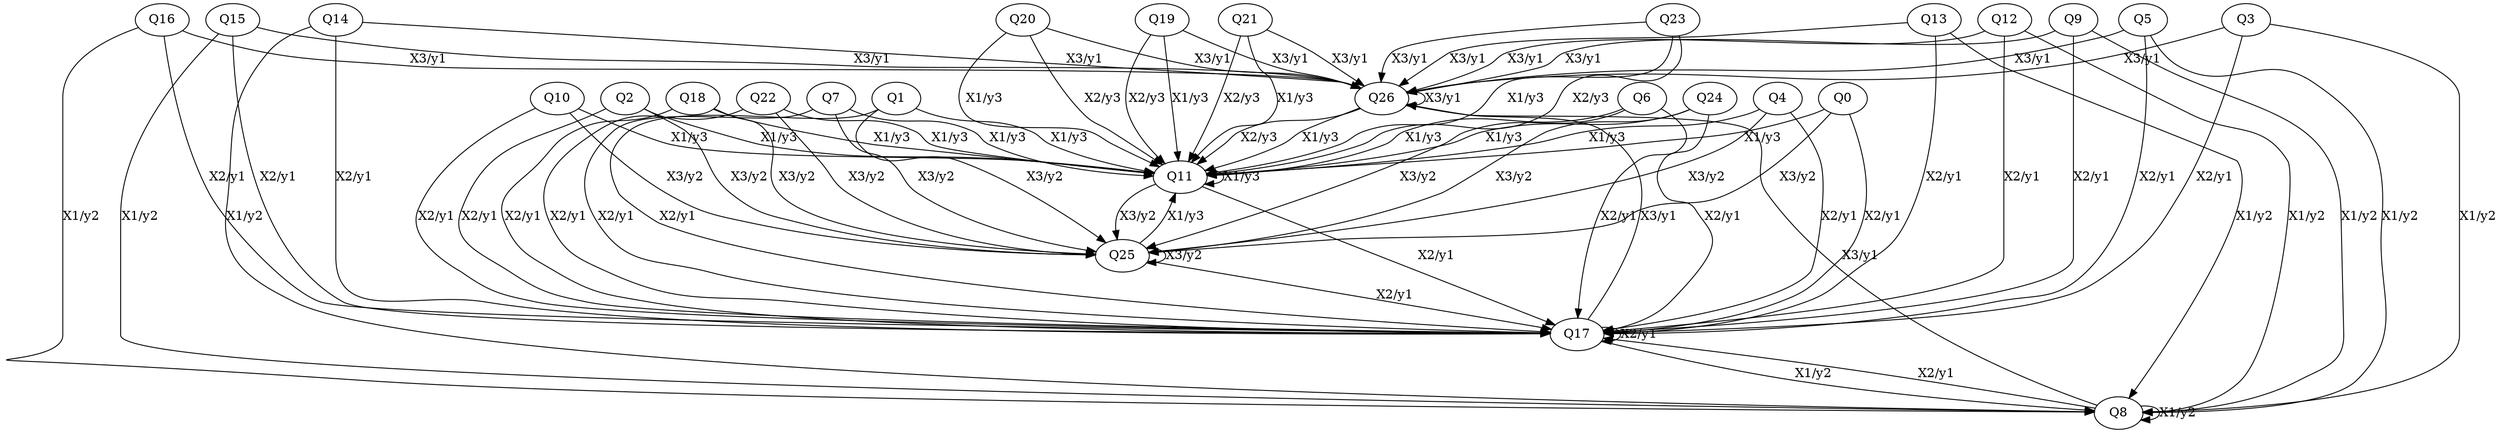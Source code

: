 digraph G {
	Q26 -> Q11 [label="X1/y3"];
	Q25 -> Q11 [label="X1/y3"];
	Q24 -> Q11 [label="X1/y3"];
	Q23 -> Q11 [label="X1/y3"];
	Q22 -> Q11 [label="X1/y3"];
	Q21 -> Q11 [label="X1/y3"];
	Q20 -> Q11 [label="X1/y3"];
	Q19 -> Q11 [label="X1/y3"];
	Q18 -> Q11 [label="X1/y3"];
	Q17 -> Q8 [label="X1/y2"];
	Q16 -> Q8 [label="X1/y2"];
	Q15 -> Q8 [label="X1/y2"];
	Q14 -> Q8 [label="X1/y2"];
	Q13 -> Q8 [label="X1/y2"];
	Q12 -> Q8 [label="X1/y2"];
	Q11 -> Q11 [label="X1/y3"];
	Q10 -> Q11 [label="X1/y3"];
	Q9 -> Q8 [label="X1/y2"];
	Q8 -> Q8 [label="X1/y2"];
	Q7 -> Q11 [label="X1/y3"];
	Q6 -> Q11 [label="X1/y3"];
	Q5 -> Q8 [label="X1/y2"];
	Q4 -> Q11 [label="X1/y3"];
	Q3 -> Q8 [label="X1/y2"];
	Q2 -> Q11 [label="X1/y3"];
	Q1 -> Q11 [label="X1/y3"];
	Q0 -> Q11 [label="X1/y3"];
	Q26 -> Q11 [label="X2/y3"];
	Q25 -> Q17 [label="X2/y1"];
	Q24 -> Q17 [label="X2/y1"];
	Q23 -> Q11 [label="X2/y3"];
	Q22 -> Q17 [label="X2/y1"];
	Q21 -> Q11 [label="X2/y3"];
	Q20 -> Q11 [label="X2/y3"];
	Q19 -> Q11 [label="X2/y3"];
	Q18 -> Q17 [label="X2/y1"];
	Q17 -> Q17 [label="X2/y1"];
	Q16 -> Q17 [label="X2/y1"];
	Q15 -> Q17 [label="X2/y1"];
	Q14 -> Q17 [label="X2/y1"];
	Q13 -> Q17 [label="X2/y1"];
	Q12 -> Q17 [label="X2/y1"];
	Q11 -> Q17 [label="X2/y1"];
	Q10 -> Q17 [label="X2/y1"];
	Q9 -> Q17 [label="X2/y1"];
	Q8 -> Q17 [label="X2/y1"];
	Q7 -> Q17 [label="X2/y1"];
	Q6 -> Q17 [label="X2/y1"];
	Q5 -> Q17 [label="X2/y1"];
	Q4 -> Q17 [label="X2/y1"];
	Q3 -> Q17 [label="X2/y1"];
	Q2 -> Q17 [label="X2/y1"];
	Q1 -> Q17 [label="X2/y1"];
	Q0 -> Q17 [label="X2/y1"];
	Q26 -> Q26 [label="X3/y1"];
	Q25 -> Q25 [label="X3/y2"];
	Q24 -> Q25 [label="X3/y2"];
	Q23 -> Q26 [label="X3/y1"];
	Q22 -> Q25 [label="X3/y2"];
	Q21 -> Q26 [label="X3/y1"];
	Q20 -> Q26 [label="X3/y1"];
	Q19 -> Q26 [label="X3/y1"];
	Q18 -> Q25 [label="X3/y2"];
	Q17 -> Q26 [label="X3/y1"];
	Q16 -> Q26 [label="X3/y1"];
	Q15 -> Q26 [label="X3/y1"];
	Q14 -> Q26 [label="X3/y1"];
	Q13 -> Q26 [label="X3/y1"];
	Q12 -> Q26 [label="X3/y1"];
	Q11 -> Q25 [label="X3/y2"];
	Q10 -> Q25 [label="X3/y2"];
	Q9 -> Q26 [label="X3/y1"];
	Q8 -> Q26 [label="X3/y1"];
	Q7 -> Q25 [label="X3/y2"];
	Q6 -> Q25 [label="X3/y2"];
	Q5 -> Q26 [label="X3/y1"];
	Q4 -> Q25 [label="X3/y2"];
	Q3 -> Q26 [label="X3/y1"];
	Q2 -> Q25 [label="X3/y2"];
	Q1 -> Q25 [label="X3/y2"];
	Q0 -> Q25 [label="X3/y2"];
}
